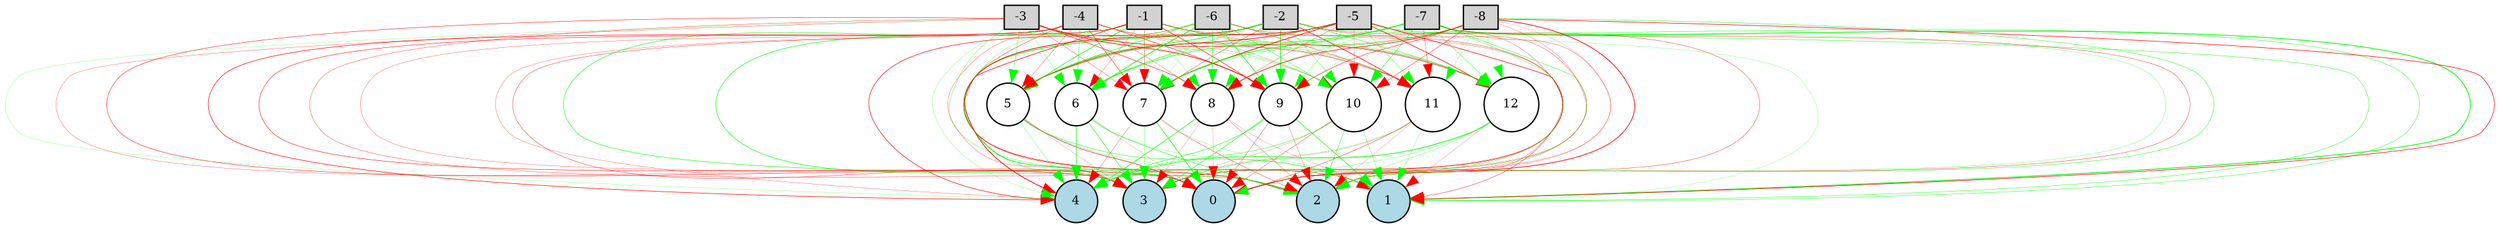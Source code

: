 digraph {
	node [fontsize=9 height=0.2 shape=circle width=0.2]
	-1 [fillcolor=lightgray shape=box style=filled]
	-2 [fillcolor=lightgray shape=box style=filled]
	-3 [fillcolor=lightgray shape=box style=filled]
	-4 [fillcolor=lightgray shape=box style=filled]
	-5 [fillcolor=lightgray shape=box style=filled]
	-6 [fillcolor=lightgray shape=box style=filled]
	-7 [fillcolor=lightgray shape=box style=filled]
	-8 [fillcolor=lightgray shape=box style=filled]
	0 [fillcolor=lightblue style=filled]
	1 [fillcolor=lightblue style=filled]
	2 [fillcolor=lightblue style=filled]
	3 [fillcolor=lightblue style=filled]
	4 [fillcolor=lightblue style=filled]
	5 [fillcolor=white style=filled]
	6 [fillcolor=white style=filled]
	7 [fillcolor=white style=filled]
	8 [fillcolor=white style=filled]
	9 [fillcolor=white style=filled]
	10 [fillcolor=white style=filled]
	11 [fillcolor=white style=filled]
	12 [fillcolor=white style=filled]
	-1 -> 5 [color=green penwidth=0.42546566437243083 style=solid]
	-1 -> 6 [color=red penwidth=0.1569742395044464 style=solid]
	-1 -> 7 [color=red penwidth=0.24548009088477962 style=solid]
	-1 -> 8 [color=green penwidth=0.14271967568462274 style=solid]
	-1 -> 9 [color=red penwidth=0.37357997551348887 style=solid]
	-1 -> 10 [color=green penwidth=0.21398420203037383 style=solid]
	-1 -> 11 [color=green penwidth=0.24121272690008871 style=solid]
	-1 -> 12 [color=red penwidth=0.2160849906328604 style=solid]
	-2 -> 5 [color=green penwidth=0.43519367027831457 style=solid]
	-2 -> 6 [color=green penwidth=0.26094602209162077 style=solid]
	-2 -> 7 [color=red penwidth=0.22283578537654258 style=solid]
	-2 -> 8 [color=green penwidth=0.10688051208534406 style=solid]
	-2 -> 9 [color=green penwidth=0.48860370769963846 style=solid]
	-2 -> 10 [color=green penwidth=0.20447524252591703 style=solid]
	-2 -> 11 [color=red penwidth=0.4418934067765722 style=solid]
	-2 -> 12 [color=green penwidth=0.28977126092313654 style=solid]
	-3 -> 5 [color=green penwidth=0.21028086339530289 style=solid]
	-3 -> 6 [color=green penwidth=0.1635469070184748 style=solid]
	-3 -> 7 [color=red penwidth=0.18903412692435695 style=solid]
	-3 -> 8 [color=red penwidth=0.3353857950241206 style=solid]
	-3 -> 9 [color=red penwidth=0.4930561812589016 style=solid]
	-3 -> 10 [color=green penwidth=0.16660136591202956 style=solid]
	-3 -> 11 [color=red penwidth=0.20650317221429088 style=solid]
	-3 -> 12 [color=red penwidth=0.32384600134201447 style=solid]
	-4 -> 5 [color=red penwidth=0.1798607912693102 style=solid]
	-4 -> 6 [color=green penwidth=0.2503040050360591 style=solid]
	-4 -> 7 [color=red penwidth=0.2873285475070785 style=solid]
	-4 -> 8 [color=red penwidth=0.17395513934222717 style=solid]
	-4 -> 9 [color=red penwidth=0.33354699810161104 style=solid]
	-4 -> 10 [color=red penwidth=0.1327242475026862 style=solid]
	-4 -> 11 [color=red penwidth=0.16720926942927528 style=solid]
	-4 -> 12 [color=green penwidth=0.137570592805089 style=solid]
	-5 -> 5 [color=red penwidth=0.4786247265951026 style=solid]
	-5 -> 6 [color=green penwidth=0.20412864541801934 style=solid]
	-5 -> 7 [color=red penwidth=0.515174638189682 style=solid]
	-5 -> 8 [color=red penwidth=0.17943105985487426 style=solid]
	-5 -> 9 [color=green penwidth=0.1788347960338526 style=solid]
	-5 -> 10 [color=red penwidth=0.15095562789546663 style=solid]
	-5 -> 11 [color=green penwidth=0.22959743255563417 style=solid]
	-5 -> 12 [color=red penwidth=0.4348621582875053 style=solid]
	-6 -> 5 [color=green penwidth=0.35472841129559574 style=solid]
	-6 -> 6 [color=green penwidth=0.5234053756594057 style=solid]
	-6 -> 7 [color=green penwidth=0.1123380017906288 style=solid]
	-6 -> 8 [color=green penwidth=0.2558853029317796 style=solid]
	-6 -> 9 [color=green penwidth=0.4078682229122216 style=solid]
	-6 -> 10 [color=green penwidth=0.27059745141918967 style=solid]
	-6 -> 11 [color=red penwidth=0.2416103997828913 style=solid]
	-6 -> 12 [color=green penwidth=0.19536956127538926 style=solid]
	-7 -> 5 [color=green penwidth=0.19805276383670045 style=solid]
	-7 -> 6 [color=green penwidth=0.3367238409245903 style=solid]
	-7 -> 7 [color=green penwidth=0.48851091321985085 style=solid]
	-7 -> 8 [color=green penwidth=0.17861701928775991 style=solid]
	-7 -> 9 [color=green penwidth=0.11343090141244136 style=solid]
	-7 -> 10 [color=green penwidth=0.3109521763155563 style=solid]
	-7 -> 11 [color=red penwidth=0.19338727218783502 style=solid]
	-7 -> 12 [color=green penwidth=0.24333233004351126 style=solid]
	-8 -> 5 [color=red penwidth=0.17683629532036782 style=solid]
	-8 -> 6 [color=green penwidth=0.11155275343564026 style=solid]
	-8 -> 7 [color=green penwidth=0.2411260085739682 style=solid]
	-8 -> 8 [color=red penwidth=0.4364949696454121 style=solid]
	-8 -> 9 [color=red penwidth=0.2984672219816798 style=solid]
	-8 -> 10 [color=red penwidth=0.25898665866793535 style=solid]
	-8 -> 11 [color=green penwidth=0.12841436632066683 style=solid]
	-8 -> 12 [color=green penwidth=0.13150409785238015 style=solid]
	5 -> 0 [color=red penwidth=0.3692171852427649 style=solid]
	5 -> 1 [color=green penwidth=0.2721243593668209 style=solid]
	5 -> 2 [color=green penwidth=0.1332948958520106 style=solid]
	5 -> 3 [color=red penwidth=0.10889488700582847 style=solid]
	5 -> 4 [color=green penwidth=0.16919382101604047 style=solid]
	6 -> 0 [color=red penwidth=0.10729678240200248 style=solid]
	6 -> 1 [color=green penwidth=0.13845569633247196 style=solid]
	6 -> 2 [color=green penwidth=0.31007873142914133 style=solid]
	6 -> 3 [color=green penwidth=0.3371926068844011 style=solid]
	6 -> 4 [color=green penwidth=0.4231507570516069 style=solid]
	7 -> 0 [color=green penwidth=0.43172937869545924 style=solid]
	7 -> 1 [color=green penwidth=0.13044805813059646 style=solid]
	7 -> 2 [color=red penwidth=0.21797518353308634 style=solid]
	7 -> 3 [color=green penwidth=0.15619698422078154 style=solid]
	7 -> 4 [color=red penwidth=0.17644838037886085 style=solid]
	8 -> 0 [color=red penwidth=0.12221771062357059 style=solid]
	8 -> 1 [color=red penwidth=0.1178583777584718 style=solid]
	8 -> 2 [color=red penwidth=0.16587687598201095 style=solid]
	8 -> 3 [color=red penwidth=0.118701075450166 style=solid]
	8 -> 4 [color=green penwidth=0.4178256293092901 style=solid]
	9 -> 0 [color=red penwidth=0.19548458330332247 style=solid]
	9 -> 1 [color=green penwidth=0.39231474594801297 style=solid]
	9 -> 2 [color=red penwidth=0.16663904842952187 style=solid]
	9 -> 3 [color=green penwidth=0.34506395248147315 style=solid]
	9 -> 4 [color=green penwidth=0.3209275907967146 style=solid]
	10 -> 0 [color=red penwidth=0.20492246459024965 style=solid]
	10 -> 1 [color=green penwidth=0.2085628335033013 style=solid]
	10 -> 2 [color=green penwidth=0.28256967300420305 style=solid]
	10 -> 3 [color=red penwidth=0.11305834995022715 style=solid]
	10 -> 4 [color=green penwidth=0.26746720774373295 style=solid]
	11 -> 0 [color=red penwidth=0.24280825630952488 style=solid]
	11 -> 1 [color=green penwidth=0.15200914618344305 style=solid]
	11 -> 2 [color=red penwidth=0.11454452368916757 style=solid]
	11 -> 3 [color=red penwidth=0.11998124016548116 style=solid]
	11 -> 4 [color=green penwidth=0.1678642265685873 style=solid]
	12 -> 0 [color=green penwidth=0.1699499334833968 style=solid]
	12 -> 1 [color=red penwidth=0.1202099575905976 style=solid]
	12 -> 2 [color=green penwidth=0.16737066691887648 style=solid]
	12 -> 3 [color=green penwidth=0.3010858827936834 style=solid]
	12 -> 4 [color=green penwidth=0.34665610458911966 style=solid]
	-1 -> 0 [color=green penwidth=0.3783358570570845 style=solid]
	-1 -> 1 [color=red penwidth=0.24490519043746536 style=solid]
	-1 -> 2 [color=red penwidth=0.4248433852689284 style=solid]
	-1 -> 3 [color=red penwidth=0.23401431105737747 style=solid]
	-1 -> 4 [color=red penwidth=0.1612488058490524 style=solid]
	-2 -> 0 [color=red penwidth=0.1739888522080622 style=solid]
	-2 -> 1 [color=green penwidth=0.25613790162138966 style=solid]
	-2 -> 2 [color=red penwidth=0.22167364377674284 style=solid]
	-2 -> 3 [color=green penwidth=0.501993882875783 style=solid]
	-2 -> 4 [color=red penwidth=0.3870228377933256 style=solid]
	-3 -> 0 [color=red penwidth=0.2931311928955811 style=solid]
	-3 -> 1 [color=green penwidth=0.1944726575658119 style=solid]
	-3 -> 2 [color=red penwidth=0.20063156827783518 style=solid]
	-3 -> 3 [color=red penwidth=0.16819532585116187 style=solid]
	-3 -> 4 [color=green penwidth=0.12041279912244893 style=solid]
	-4 -> 0 [color=red penwidth=0.16830775596509323 style=solid]
	-4 -> 1 [color=red penwidth=0.24693701288247671 style=solid]
	-4 -> 2 [color=green penwidth=0.3382804606826325 style=solid]
	-4 -> 3 [color=red penwidth=0.30588680952518743 style=solid]
	-4 -> 4 [color=red penwidth=0.3830450339308994 style=solid]
	-5 -> 0 [color=red penwidth=0.20543739560157154 style=solid]
	-5 -> 1 [color=green penwidth=0.25351451893039745 style=solid]
	-5 -> 2 [color=green penwidth=0.1596495128836941 style=solid]
	-5 -> 3 [color=red penwidth=0.40491440512004195 style=solid]
	-5 -> 4 [color=red penwidth=0.5439017670387539 style=solid]
	-6 -> 0 [color=green penwidth=0.18463535625237987 style=solid]
	-6 -> 1 [color=green penwidth=0.13059743703300983 style=solid]
	-6 -> 2 [color=red penwidth=0.18648971222871769 style=solid]
	-6 -> 3 [color=red penwidth=0.17875900028438585 style=solid]
	-6 -> 4 [color=green penwidth=0.14148083466275635 style=solid]
	-7 -> 0 [color=red penwidth=0.1852692299727559 style=solid]
	-7 -> 1 [color=green penwidth=0.5732917029226168 style=solid]
	-7 -> 2 [color=red penwidth=0.2225799290197762 style=solid]
	-7 -> 3 [color=green penwidth=0.25327901553309384 style=solid]
	-7 -> 4 [color=green penwidth=0.2175989458993677 style=solid]
	-8 -> 0 [color=red penwidth=0.5015285774715519 style=solid]
	-8 -> 1 [color=red penwidth=0.39775571354810135 style=solid]
	-8 -> 2 [color=green penwidth=0.26345389074794656 style=solid]
	-8 -> 3 [color=red penwidth=0.1030567758143934 style=solid]
	-8 -> 4 [color=red penwidth=0.16022540715425942 style=solid]
}
